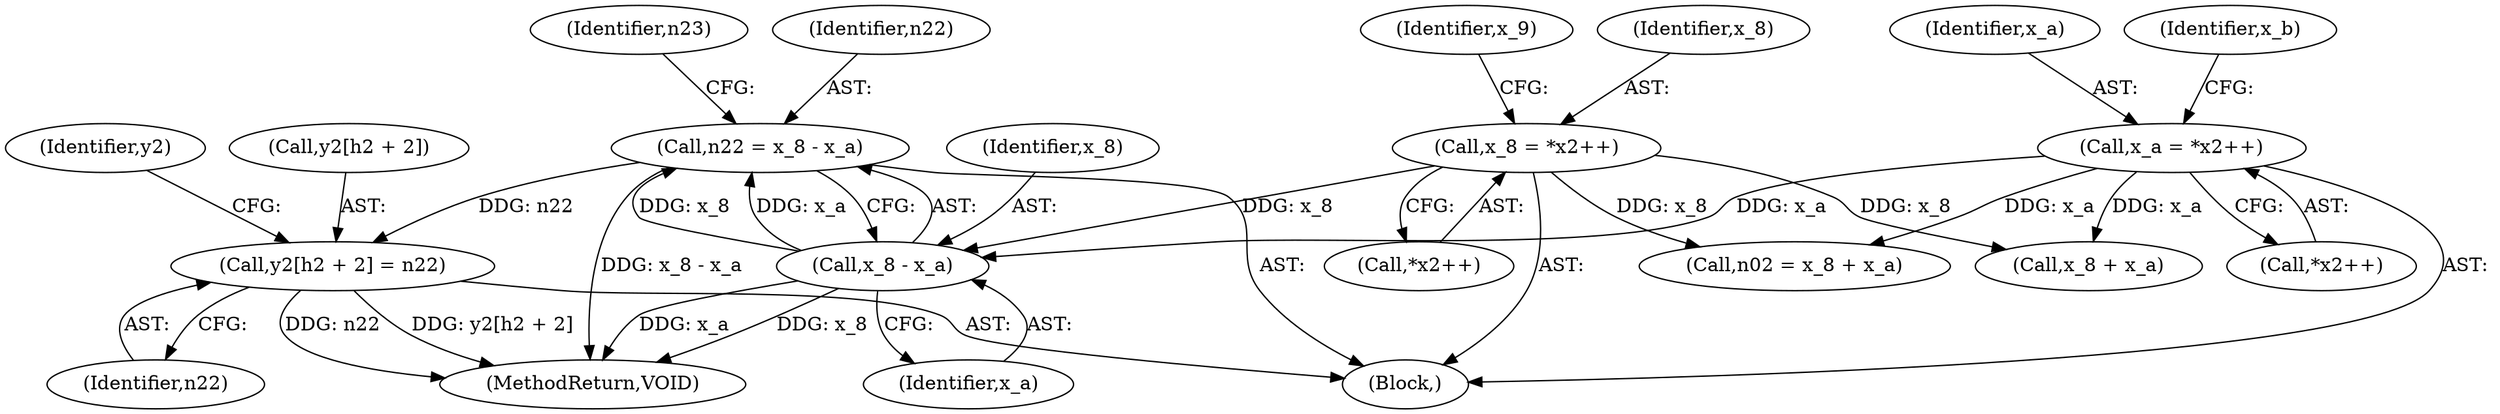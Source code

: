 digraph "0_Android_04e8cd58f075bec5892e369c8deebca9c67e855c@pointer" {
"1000463" [label="(Call,y2[h2 + 2] = n22)"];
"1000405" [label="(Call,n22 = x_8 - x_a)"];
"1000407" [label="(Call,x_8 - x_a)"];
"1000355" [label="(Call,x_8 = *x2++)"];
"1000365" [label="(Call,x_a = *x2++)"];
"1000397" [label="(Call,x_8 + x_a)"];
"1000219" [label="(Block,)"];
"1000357" [label="(Call,*x2++)"];
"1000505" [label="(MethodReturn,VOID)"];
"1000395" [label="(Call,n02 = x_8 + x_a)"];
"1000355" [label="(Call,x_8 = *x2++)"];
"1000464" [label="(Call,y2[h2 + 2])"];
"1000365" [label="(Call,x_a = *x2++)"];
"1000407" [label="(Call,x_8 - x_a)"];
"1000361" [label="(Identifier,x_9)"];
"1000408" [label="(Identifier,x_8)"];
"1000366" [label="(Identifier,x_a)"];
"1000463" [label="(Call,y2[h2 + 2] = n22)"];
"1000411" [label="(Identifier,n23)"];
"1000469" [label="(Identifier,n22)"];
"1000406" [label="(Identifier,n22)"];
"1000472" [label="(Identifier,y2)"];
"1000409" [label="(Identifier,x_a)"];
"1000405" [label="(Call,n22 = x_8 - x_a)"];
"1000367" [label="(Call,*x2++)"];
"1000356" [label="(Identifier,x_8)"];
"1000371" [label="(Identifier,x_b)"];
"1000463" -> "1000219"  [label="AST: "];
"1000463" -> "1000469"  [label="CFG: "];
"1000464" -> "1000463"  [label="AST: "];
"1000469" -> "1000463"  [label="AST: "];
"1000472" -> "1000463"  [label="CFG: "];
"1000463" -> "1000505"  [label="DDG: n22"];
"1000463" -> "1000505"  [label="DDG: y2[h2 + 2]"];
"1000405" -> "1000463"  [label="DDG: n22"];
"1000405" -> "1000219"  [label="AST: "];
"1000405" -> "1000407"  [label="CFG: "];
"1000406" -> "1000405"  [label="AST: "];
"1000407" -> "1000405"  [label="AST: "];
"1000411" -> "1000405"  [label="CFG: "];
"1000405" -> "1000505"  [label="DDG: x_8 - x_a"];
"1000407" -> "1000405"  [label="DDG: x_8"];
"1000407" -> "1000405"  [label="DDG: x_a"];
"1000407" -> "1000409"  [label="CFG: "];
"1000408" -> "1000407"  [label="AST: "];
"1000409" -> "1000407"  [label="AST: "];
"1000407" -> "1000505"  [label="DDG: x_a"];
"1000407" -> "1000505"  [label="DDG: x_8"];
"1000355" -> "1000407"  [label="DDG: x_8"];
"1000365" -> "1000407"  [label="DDG: x_a"];
"1000355" -> "1000219"  [label="AST: "];
"1000355" -> "1000357"  [label="CFG: "];
"1000356" -> "1000355"  [label="AST: "];
"1000357" -> "1000355"  [label="AST: "];
"1000361" -> "1000355"  [label="CFG: "];
"1000355" -> "1000395"  [label="DDG: x_8"];
"1000355" -> "1000397"  [label="DDG: x_8"];
"1000365" -> "1000219"  [label="AST: "];
"1000365" -> "1000367"  [label="CFG: "];
"1000366" -> "1000365"  [label="AST: "];
"1000367" -> "1000365"  [label="AST: "];
"1000371" -> "1000365"  [label="CFG: "];
"1000365" -> "1000395"  [label="DDG: x_a"];
"1000365" -> "1000397"  [label="DDG: x_a"];
}
